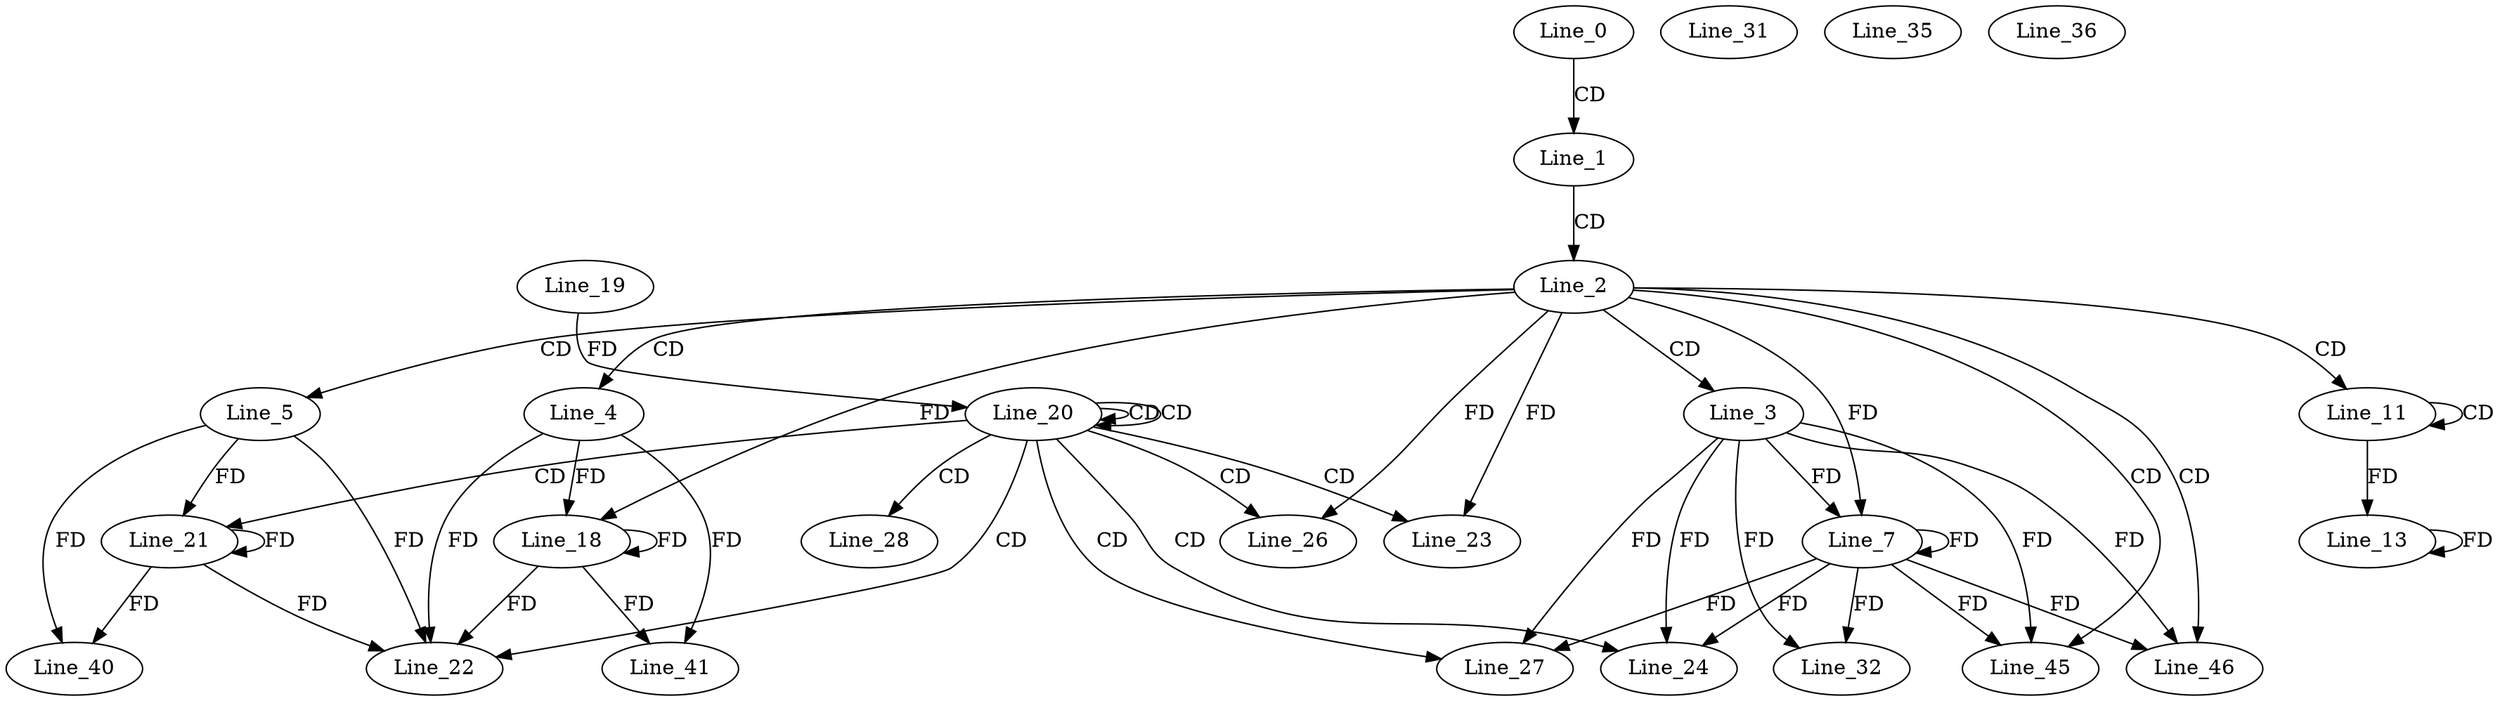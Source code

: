 digraph G {
  Line_0;
  Line_1;
  Line_2;
  Line_3;
  Line_4;
  Line_5;
  Line_7;
  Line_7;
  Line_11;
  Line_11;
  Line_13;
  Line_13;
  Line_18;
  Line_18;
  Line_20;
  Line_20;
  Line_20;
  Line_19;
  Line_21;
  Line_22;
  Line_23;
  Line_24;
  Line_26;
  Line_27;
  Line_28;
  Line_31;
  Line_32;
  Line_35;
  Line_36;
  Line_40;
  Line_41;
  Line_45;
  Line_46;
  Line_0 -> Line_1 [ label="CD" ];
  Line_1 -> Line_2 [ label="CD" ];
  Line_2 -> Line_3 [ label="CD" ];
  Line_2 -> Line_4 [ label="CD" ];
  Line_2 -> Line_5 [ label="CD" ];
  Line_3 -> Line_7 [ label="FD" ];
  Line_7 -> Line_7 [ label="FD" ];
  Line_2 -> Line_7 [ label="FD" ];
  Line_2 -> Line_11 [ label="CD" ];
  Line_11 -> Line_11 [ label="CD" ];
  Line_11 -> Line_13 [ label="FD" ];
  Line_13 -> Line_13 [ label="FD" ];
  Line_4 -> Line_18 [ label="FD" ];
  Line_18 -> Line_18 [ label="FD" ];
  Line_2 -> Line_18 [ label="FD" ];
  Line_20 -> Line_20 [ label="CD" ];
  Line_20 -> Line_20 [ label="CD" ];
  Line_19 -> Line_20 [ label="FD" ];
  Line_20 -> Line_21 [ label="CD" ];
  Line_5 -> Line_21 [ label="FD" ];
  Line_21 -> Line_21 [ label="FD" ];
  Line_20 -> Line_22 [ label="CD" ];
  Line_4 -> Line_22 [ label="FD" ];
  Line_18 -> Line_22 [ label="FD" ];
  Line_5 -> Line_22 [ label="FD" ];
  Line_21 -> Line_22 [ label="FD" ];
  Line_20 -> Line_23 [ label="CD" ];
  Line_2 -> Line_23 [ label="FD" ];
  Line_20 -> Line_24 [ label="CD" ];
  Line_3 -> Line_24 [ label="FD" ];
  Line_7 -> Line_24 [ label="FD" ];
  Line_20 -> Line_26 [ label="CD" ];
  Line_2 -> Line_26 [ label="FD" ];
  Line_20 -> Line_27 [ label="CD" ];
  Line_3 -> Line_27 [ label="FD" ];
  Line_7 -> Line_27 [ label="FD" ];
  Line_20 -> Line_28 [ label="CD" ];
  Line_3 -> Line_32 [ label="FD" ];
  Line_7 -> Line_32 [ label="FD" ];
  Line_5 -> Line_40 [ label="FD" ];
  Line_21 -> Line_40 [ label="FD" ];
  Line_4 -> Line_41 [ label="FD" ];
  Line_18 -> Line_41 [ label="FD" ];
  Line_2 -> Line_45 [ label="CD" ];
  Line_3 -> Line_45 [ label="FD" ];
  Line_7 -> Line_45 [ label="FD" ];
  Line_2 -> Line_46 [ label="CD" ];
  Line_3 -> Line_46 [ label="FD" ];
  Line_7 -> Line_46 [ label="FD" ];
}
